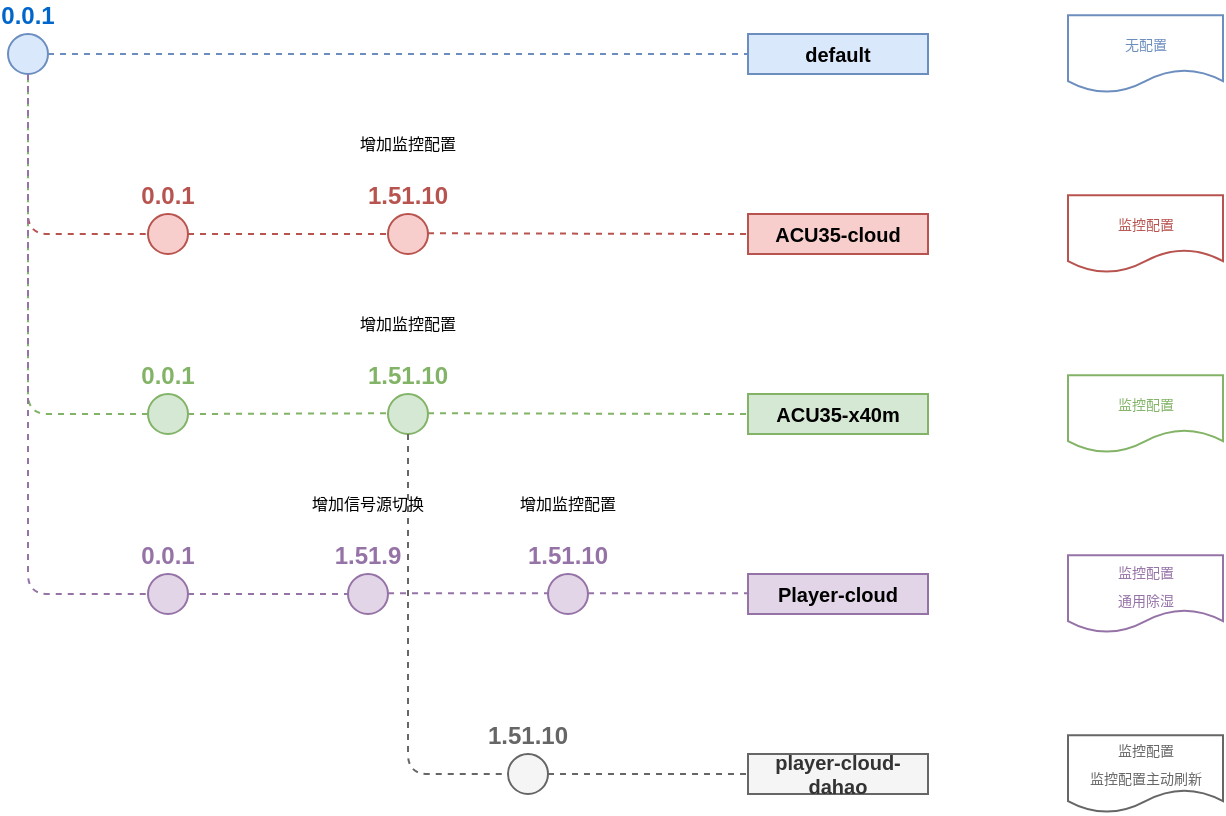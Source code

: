 <mxfile version="20.5.3" type="embed"><diagram id="23iRSUPoRavnBvh4doch" name="Page-1"><mxGraphModel dx="1062" dy="519" grid="1" gridSize="10" guides="1" tooltips="1" connect="1" arrows="1" fold="1" page="1" pageScale="1" pageWidth="827" pageHeight="1169" math="0" shadow="0"><root><mxCell id="0"/><mxCell id="1" parent="0"/><mxCell id="99" value="0.0.1" style="ellipse;whiteSpace=wrap;html=1;aspect=fixed;fillColor=#dae8fc;strokeColor=#6c8ebf;fontStyle=1;labelPosition=center;verticalLabelPosition=top;align=center;verticalAlign=bottom;fontColor=#0066CC;" vertex="1" parent="1"><mxGeometry x="460" y="70" width="20" height="20" as="geometry"/></mxCell><mxCell id="100" value="default" style="text;html=1;strokeColor=#6C8EBF;fillColor=#dae8fc;align=center;verticalAlign=middle;whiteSpace=wrap;rounded=0;fontSize=10;fontStyle=1" vertex="1" parent="1"><mxGeometry x="830" y="70" width="90" height="20" as="geometry"/></mxCell><mxCell id="101" value="ACU35-cloud" style="text;html=1;strokeColor=#b85450;fillColor=#f8cecc;align=center;verticalAlign=middle;whiteSpace=wrap;rounded=0;fontSize=10;fontStyle=1" vertex="1" parent="1"><mxGeometry x="830" y="160" width="90" height="20" as="geometry"/></mxCell><mxCell id="102" value="ACU35-x40m" style="text;html=1;strokeColor=#82B366;fillColor=#d5e8d4;align=center;verticalAlign=middle;whiteSpace=wrap;rounded=0;fontSize=10;fontStyle=1" vertex="1" parent="1"><mxGeometry x="830" y="250" width="90" height="20" as="geometry"/></mxCell><mxCell id="103" value="" style="endArrow=none;dashed=1;html=1;fillColor=#dae8fc;strokeColor=#6c8ebf;entryX=0;entryY=0.5;entryDx=0;entryDy=0;" edge="1" parent="1" source="99" target="100"><mxGeometry width="50" height="50" relative="1" as="geometry"><mxPoint x="60.0" y="80" as="sourcePoint"/><mxPoint x="650.0" y="80" as="targetPoint"/><Array as="points"/></mxGeometry></mxCell><mxCell id="104" value="Player-cloud" style="text;html=1;strokeColor=#9673a6;fillColor=#e1d5e7;align=center;verticalAlign=middle;whiteSpace=wrap;rounded=0;fontSize=10;fontStyle=1" vertex="1" parent="1"><mxGeometry x="830" y="340" width="90" height="20" as="geometry"/></mxCell><mxCell id="105" value="player-cloud-dahao" style="text;html=1;strokeColor=#666666;fillColor=#f5f5f5;align=center;verticalAlign=middle;whiteSpace=wrap;rounded=0;fontColor=#333333;fontSize=10;fontStyle=1" vertex="1" parent="1"><mxGeometry x="830" y="430" width="90" height="20" as="geometry"/></mxCell><mxCell id="106" value="&lt;font color=&quot;#b85450&quot;&gt;0.0.1&lt;/font&gt;" style="ellipse;whiteSpace=wrap;html=1;aspect=fixed;fillColor=#F8CECC;strokeColor=#B85450;fontStyle=1;labelPosition=center;verticalLabelPosition=top;align=center;verticalAlign=bottom;" vertex="1" parent="1"><mxGeometry x="530" y="160" width="20" height="20" as="geometry"/></mxCell><mxCell id="107" value="&lt;font color=&quot;#b85450&quot;&gt;1.51.10&lt;/font&gt;" style="ellipse;whiteSpace=wrap;html=1;aspect=fixed;fillColor=#F8CECC;strokeColor=#B85450;fontStyle=1;labelPosition=center;verticalLabelPosition=top;align=center;verticalAlign=bottom;" vertex="1" parent="1"><mxGeometry x="650" y="160" width="20" height="20" as="geometry"/></mxCell><mxCell id="108" value="&lt;font style=&quot;font-size: 7px;&quot; color=&quot;#b85450&quot;&gt;&lt;span style=&quot;text-wrap-mode: nowrap;&quot;&gt;监控配置&lt;/span&gt;&lt;/font&gt;" style="shape=document;whiteSpace=wrap;html=1;boundedLbl=1;strokeColor=#B85450;" vertex="1" parent="1"><mxGeometry x="990" y="150.63" width="77.5" height="38.75" as="geometry"/></mxCell><mxCell id="109" value="&lt;font color=&quot;#82b366&quot;&gt;0.0.1&lt;/font&gt;" style="ellipse;whiteSpace=wrap;html=1;aspect=fixed;fillColor=#d5e8d4;strokeColor=#82b366;fontStyle=1;labelPosition=center;verticalLabelPosition=top;align=center;verticalAlign=bottom;" vertex="1" parent="1"><mxGeometry x="530" y="250" width="20" height="20" as="geometry"/></mxCell><mxCell id="110" value="&lt;font color=&quot;#82b366&quot;&gt;1.51.10&lt;/font&gt;" style="ellipse;whiteSpace=wrap;html=1;aspect=fixed;fillColor=#d5e8d4;strokeColor=#82b366;fontStyle=1;labelPosition=center;verticalLabelPosition=top;align=center;verticalAlign=bottom;" vertex="1" parent="1"><mxGeometry x="650" y="250" width="20" height="20" as="geometry"/></mxCell><mxCell id="111" value="&lt;font color=&quot;#6c8ebf&quot;&gt;&lt;span style=&quot;font-size: 7px; text-wrap-mode: nowrap;&quot;&gt;无配置&lt;/span&gt;&lt;/font&gt;" style="shape=document;whiteSpace=wrap;html=1;boundedLbl=1;strokeColor=#6C8EBF;" vertex="1" parent="1"><mxGeometry x="990" y="60.63" width="77.5" height="38.75" as="geometry"/></mxCell><mxCell id="112" value="&lt;font color=&quot;#82b366&quot; style=&quot;font-size: 7px;&quot;&gt;&lt;span style=&quot;text-wrap-mode: nowrap;&quot;&gt;监控配置&lt;/span&gt;&lt;/font&gt;" style="shape=document;whiteSpace=wrap;html=1;boundedLbl=1;strokeColor=#82B366;" vertex="1" parent="1"><mxGeometry x="990" y="240.63" width="77.5" height="38.75" as="geometry"/></mxCell><mxCell id="113" style="edgeStyle=orthogonalEdgeStyle;rounded=1;orthogonalLoop=1;jettySize=auto;html=1;dashed=1;endArrow=none;endFill=0;fillColor=#d5e8d4;strokeColor=#B85450;exitX=0.5;exitY=1;exitDx=0;exitDy=0;entryX=0;entryY=0.5;entryDx=0;entryDy=0;" edge="1" parent="1" source="99" target="106"><mxGeometry relative="1" as="geometry"><Array as="points"><mxPoint x="470" y="170"/></Array><mxPoint x="470" y="130.0" as="sourcePoint"/><mxPoint x="520" y="170.0" as="targetPoint"/></mxGeometry></mxCell><mxCell id="114" style="edgeStyle=orthogonalEdgeStyle;rounded=1;orthogonalLoop=1;jettySize=auto;html=1;dashed=1;endArrow=none;endFill=0;fontSize=10;fontColor=#FFB570;fillColor=#ffe6cc;strokeColor=#82B366;entryX=0.5;entryY=1;entryDx=0;entryDy=0;exitX=0;exitY=0.5;exitDx=0;exitDy=0;" edge="1" parent="1" source="109" target="99"><mxGeometry relative="1" as="geometry"><Array as="points"/><mxPoint x="500" y="260" as="sourcePoint"/><mxPoint x="485.03" y="220" as="targetPoint"/></mxGeometry></mxCell><mxCell id="115" value="" style="endArrow=none;dashed=1;html=1;fillColor=#dae8fc;strokeColor=#B85450;rounded=0;exitX=1;exitY=0.5;exitDx=0;exitDy=0;entryX=0;entryY=0.5;entryDx=0;entryDy=0;" edge="1" parent="1" source="106" target="107"><mxGeometry width="50" height="50" relative="1" as="geometry"><mxPoint x="570" y="190.0" as="sourcePoint"/><mxPoint x="1160" y="190.0" as="targetPoint"/><Array as="points"/></mxGeometry></mxCell><mxCell id="116" value="" style="endArrow=none;dashed=1;html=1;fillColor=#dae8fc;strokeColor=#82B366;rounded=0;entryX=0;entryY=0.5;entryDx=0;entryDy=0;" edge="1" parent="1"><mxGeometry width="50" height="50" relative="1" as="geometry"><mxPoint x="550" y="260" as="sourcePoint"/><mxPoint x="650" y="259.65" as="targetPoint"/><Array as="points"/></mxGeometry></mxCell><mxCell id="117" value="" style="endArrow=none;dashed=1;html=1;fillColor=#dae8fc;strokeColor=#B85450;rounded=0;exitX=1;exitY=0.5;exitDx=0;exitDy=0;entryX=0;entryY=0.5;entryDx=0;entryDy=0;" edge="1" parent="1" target="101"><mxGeometry width="50" height="50" relative="1" as="geometry"><mxPoint x="670" y="169.65" as="sourcePoint"/><mxPoint x="770" y="169.65" as="targetPoint"/><Array as="points"/></mxGeometry></mxCell><mxCell id="118" value="" style="endArrow=none;dashed=1;html=1;fillColor=#dae8fc;strokeColor=#82B366;rounded=0;exitX=1;exitY=0.5;exitDx=0;exitDy=0;entryX=0;entryY=0.5;entryDx=0;entryDy=0;" edge="1" parent="1"><mxGeometry width="50" height="50" relative="1" as="geometry"><mxPoint x="670" y="259.64" as="sourcePoint"/><mxPoint x="830" y="259.99" as="targetPoint"/><Array as="points"/></mxGeometry></mxCell><mxCell id="119" value="&lt;font color=&quot;#9673a6&quot;&gt;0.0.1&lt;/font&gt;" style="ellipse;whiteSpace=wrap;html=1;aspect=fixed;fillColor=#E1D5E7;strokeColor=#9673A6;fontStyle=1;labelPosition=center;verticalLabelPosition=top;align=center;verticalAlign=bottom;" vertex="1" parent="1"><mxGeometry x="530" y="340" width="20" height="20" as="geometry"/></mxCell><mxCell id="120" value="&lt;font style=&quot;font-size: 7px; line-height: 100%;&quot;&gt;&lt;span style=&quot;text-wrap-mode: nowrap;&quot;&gt;监控配置&lt;/span&gt;&lt;/font&gt;&lt;div style=&quot;line-height: 100%;&quot;&gt;&lt;font&gt;&lt;span style=&quot;font-size: 7px; text-wrap-mode: nowrap; line-height: 100%;&quot;&gt;通用除湿&lt;/span&gt;&lt;/font&gt;&lt;/div&gt;" style="shape=document;whiteSpace=wrap;html=1;boundedLbl=1;strokeColor=#9673A6;fontColor=#9673A6;" vertex="1" parent="1"><mxGeometry x="990" y="330.63" width="77.5" height="38.75" as="geometry"/></mxCell><mxCell id="121" value="&lt;font color=&quot;#9673a6&quot;&gt;1.51.10&lt;/font&gt;" style="ellipse;whiteSpace=wrap;html=1;aspect=fixed;fillColor=#E1D5E7;strokeColor=#9673A6;fontStyle=1;labelPosition=center;verticalLabelPosition=top;align=center;verticalAlign=bottom;" vertex="1" parent="1"><mxGeometry x="730" y="340" width="20" height="20" as="geometry"/></mxCell><mxCell id="122" value="增加监控配置" style="text;html=1;align=center;verticalAlign=middle;whiteSpace=wrap;rounded=0;fontSize=8;" vertex="1" parent="1"><mxGeometry x="630" y="110" width="60" height="30" as="geometry"/></mxCell><mxCell id="123" value="增加监控配置" style="text;html=1;align=center;verticalAlign=middle;whiteSpace=wrap;rounded=0;fontSize=8;" vertex="1" parent="1"><mxGeometry x="630" y="200" width="60" height="30" as="geometry"/></mxCell><mxCell id="124" value="增加监控配置" style="text;html=1;align=center;verticalAlign=middle;whiteSpace=wrap;rounded=0;fontSize=8;" vertex="1" parent="1"><mxGeometry x="710" y="290" width="60" height="30" as="geometry"/></mxCell><mxCell id="125" value="&lt;font color=&quot;#9673a6&quot;&gt;1.51.9&lt;/font&gt;" style="ellipse;whiteSpace=wrap;html=1;aspect=fixed;fillColor=#E1D5E7;strokeColor=#9673A6;fontStyle=1;labelPosition=center;verticalLabelPosition=top;align=center;verticalAlign=bottom;" vertex="1" parent="1"><mxGeometry x="630" y="340" width="20" height="20" as="geometry"/></mxCell><mxCell id="126" value="增加信号源切换" style="text;html=1;align=center;verticalAlign=middle;whiteSpace=wrap;rounded=0;fontSize=8;" vertex="1" parent="1"><mxGeometry x="610" y="290" width="60" height="30" as="geometry"/></mxCell><mxCell id="127" style="edgeStyle=orthogonalEdgeStyle;rounded=1;orthogonalLoop=1;jettySize=auto;html=1;dashed=1;endArrow=none;endFill=0;fillColor=#d5e8d4;strokeColor=#9673A6;exitX=0.5;exitY=1;exitDx=0;exitDy=0;entryX=0;entryY=0.5;entryDx=0;entryDy=0;" edge="1" parent="1" source="99" target="119"><mxGeometry relative="1" as="geometry"><Array as="points"><mxPoint x="470" y="350"/></Array><mxPoint x="400" y="320.0" as="sourcePoint"/><mxPoint x="450" y="360.0" as="targetPoint"/></mxGeometry></mxCell><mxCell id="128" value="" style="endArrow=none;dashed=1;html=1;fillColor=#dae8fc;strokeColor=#9673A6;rounded=0;entryX=0;entryY=0.5;entryDx=0;entryDy=0;exitX=1;exitY=0.5;exitDx=0;exitDy=0;" edge="1" parent="1" source="119" target="125"><mxGeometry width="50" height="50" relative="1" as="geometry"><mxPoint x="560" y="270" as="sourcePoint"/><mxPoint x="660" y="269.65" as="targetPoint"/><Array as="points"/></mxGeometry></mxCell><mxCell id="129" value="" style="endArrow=none;dashed=1;html=1;fillColor=#dae8fc;strokeColor=#9673A6;rounded=0;entryX=0;entryY=0.5;entryDx=0;entryDy=0;exitX=1;exitY=0.5;exitDx=0;exitDy=0;" edge="1" parent="1"><mxGeometry width="50" height="50" relative="1" as="geometry"><mxPoint x="650" y="349.63" as="sourcePoint"/><mxPoint x="730" y="349.63" as="targetPoint"/><Array as="points"/></mxGeometry></mxCell><mxCell id="130" value="" style="endArrow=none;dashed=1;html=1;fillColor=#dae8fc;strokeColor=#9673A6;rounded=0;entryX=0;entryY=0.5;entryDx=0;entryDy=0;exitX=1;exitY=0.5;exitDx=0;exitDy=0;" edge="1" parent="1"><mxGeometry width="50" height="50" relative="1" as="geometry"><mxPoint x="750" y="349.63" as="sourcePoint"/><mxPoint x="830" y="349.63" as="targetPoint"/><Array as="points"/></mxGeometry></mxCell><mxCell id="131" value="&lt;font color=&quot;#666666&quot;&gt;1.51.10&lt;/font&gt;" style="ellipse;whiteSpace=wrap;html=1;aspect=fixed;fillColor=#F5F5F5;strokeColor=#666666;fontStyle=1;labelPosition=center;verticalLabelPosition=top;align=center;verticalAlign=bottom;" vertex="1" parent="1"><mxGeometry x="710" y="430" width="20" height="20" as="geometry"/></mxCell><mxCell id="132" style="edgeStyle=orthogonalEdgeStyle;rounded=1;orthogonalLoop=1;jettySize=auto;html=1;dashed=1;endArrow=none;endFill=0;fillColor=#d5e8d4;strokeColor=#666666;exitX=0.5;exitY=1;exitDx=0;exitDy=0;entryX=0;entryY=0.5;entryDx=0;entryDy=0;" edge="1" parent="1" source="110" target="131"><mxGeometry relative="1" as="geometry"><Array as="points"><mxPoint x="660" y="440"/></Array><mxPoint x="640" y="410.0" as="sourcePoint"/><mxPoint x="690" y="450.0" as="targetPoint"/></mxGeometry></mxCell><mxCell id="133" value="&lt;font style=&quot;font-size: 7px; line-height: 100%;&quot;&gt;&lt;span style=&quot;text-wrap-mode: nowrap;&quot;&gt;监控配置&lt;/span&gt;&lt;/font&gt;&lt;div style=&quot;line-height: 100%;&quot;&gt;&lt;font&gt;&lt;span style=&quot;font-size: 7px; text-wrap-mode: nowrap;&quot;&gt;监控配置主动刷新&lt;/span&gt;&lt;/font&gt;&lt;/div&gt;" style="shape=document;whiteSpace=wrap;html=1;boundedLbl=1;strokeColor=#666666;fontColor=#666666;" vertex="1" parent="1"><mxGeometry x="990" y="420.63" width="77.5" height="38.75" as="geometry"/></mxCell><mxCell id="134" value="" style="endArrow=none;dashed=1;html=1;fillColor=#dae8fc;strokeColor=#666666;rounded=0;exitX=1;exitY=0.5;exitDx=0;exitDy=0;entryX=0;entryY=0.5;entryDx=0;entryDy=0;" edge="1" parent="1" source="131" target="105"><mxGeometry width="50" height="50" relative="1" as="geometry"><mxPoint x="680" y="269.64" as="sourcePoint"/><mxPoint x="840" y="269.99" as="targetPoint"/><Array as="points"/></mxGeometry></mxCell></root></mxGraphModel></diagram></mxfile>
